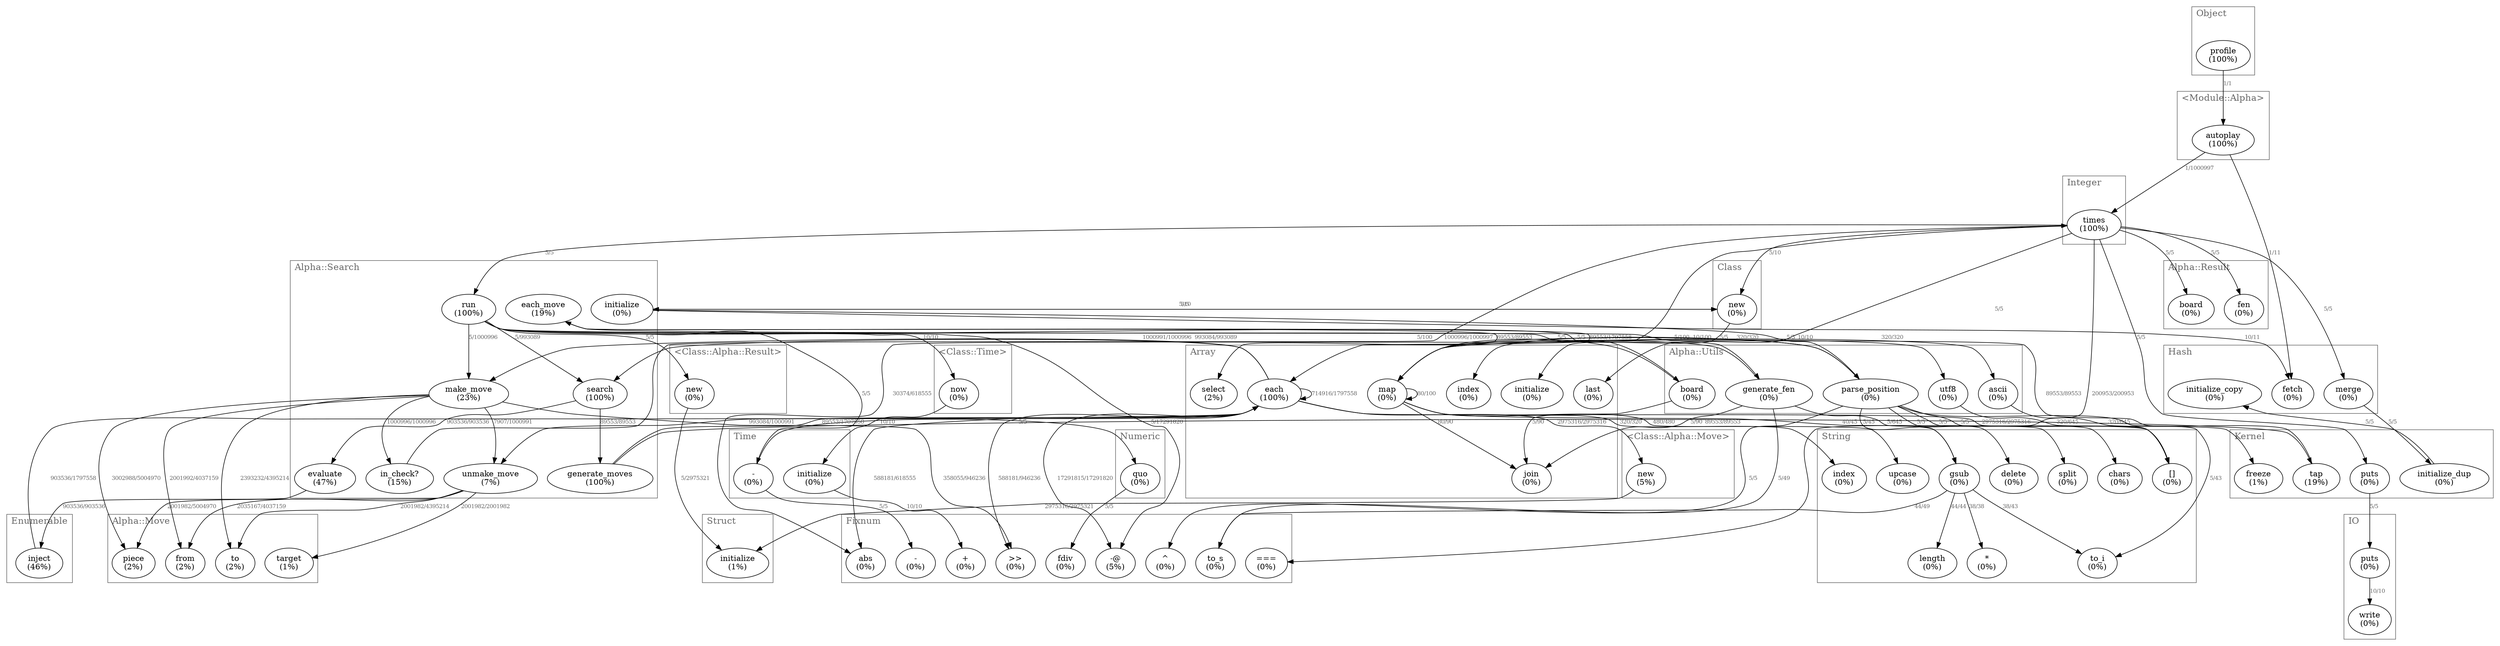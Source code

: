 digraph "Profile" {
labelloc=t;
labeljust=l;
subgraph "Thread 70111025428980" {
70111025328660 [label="profile\n(100%)"];
70111025328660 -> 70111025328600 [label="1/1" fontsize=10 fontcolor="#666666"];
70111025328600 [label="autoplay\n(100%)"];
70111025328600 -> 70111025328400 [label="1/1000997" fontsize=10 fontcolor="#666666"];
70111025328600 -> 70111025328420 [label="1/11" fontsize=10 fontcolor="#666666"];
70111025328400 [label="times\n(100%)"];
70111025328400 -> 70111025327620 [label="5/5" fontsize=10 fontcolor="#666666"];
70111025328400 -> 70111025326780 [label="200953/200953" fontsize=10 fontcolor="#666666"];
70111025328400 -> 70111025327180 [label="30374/618555" fontsize=10 fontcolor="#666666"];
70111025328400 -> 70111025328120 [label="5/10" fontsize=10 fontcolor="#666666"];
70111025328400 -> 70111025326220 [label="5/5" fontsize=10 fontcolor="#666666"];
70111025328400 -> 70111025328260 [label="5/5" fontsize=10 fontcolor="#666666"];
70111025328400 -> 70111025326120 [label="5/5" fontsize=10 fontcolor="#666666"];
70111025328400 -> 70111025328340 [label="5/5" fontsize=10 fontcolor="#666666"];
70111025328400 -> 70111025326240 [label="5/5" fontsize=10 fontcolor="#666666"];
70111025327620 [label="run\n(100%)"];
70111025327620 -> 70111025327500 [label="5/993089" fontsize=10 fontcolor="#666666"];
70111025327620 -> 70111025326720 [label="5/5" fontsize=10 fontcolor="#666666"];
70111025327620 -> 70111025326360 [label="5/5" fontsize=10 fontcolor="#666666"];
70111025327620 -> 70111025327600 [label="10/10" fontsize=10 fontcolor="#666666"];
70111025327620 -> 70111025327140 [label="5/1000996" fontsize=10 fontcolor="#666666"];
70111025327620 -> 70111025326500 [label="5/5" fontsize=10 fontcolor="#666666"];
70111025327620 -> 70111025326280 [label="5/5" fontsize=10 fontcolor="#666666"];
70111025327620 -> 70111025327520 [label="5/17291820" fontsize=10 fontcolor="#666666"];
70111025327500 [label="search\n(100%)"];
70111025327500 -> 70111025327460 [label="89553/89553" fontsize=10 fontcolor="#666666"];
70111025327500 -> 70111025326960 [label="903536/903536" fontsize=10 fontcolor="#666666"];
70111025327460 [label="generate_moves\n(100%)"];
70111025327460 -> 70111025327380 [label="89553/1797558" fontsize=10 fontcolor="#666666"];
70111025327460 -> 70111025327440 [label="89553/89553" fontsize=10 fontcolor="#666666"];
70111025327380 [label="each\n(100%)"];
70111025327380 -> 70111025327500 [label="993084/993089" fontsize=10 fontcolor="#666666"];
70111025327380 -> 70111025327140 [label="1000991/1000996" fontsize=10 fontcolor="#666666"];
70111025327380 -> 70111025327380 [label="714916/1797558" fontsize=10 fontcolor="#666666"];
70111025327380 -> 70111025326840 [label="993084/1000991" fontsize=10 fontcolor="#666666"];
70111025327380 -> 70111025327340 [label="2975316/2975316" fontsize=10 fontcolor="#666666"];
70111025327380 -> 70111025327520 [label="17291815/17291820" fontsize=10 fontcolor="#666666"];
70111025327380 -> 70111025327300 [label="2975316/2975316" fontsize=10 fontcolor="#666666"];
70111025327380 -> 70111025327180 [label="588181/618555" fontsize=10 fontcolor="#666666"];
70111025327380 -> 70111025327260 [label="588181/946236" fontsize=10 fontcolor="#666666"];
70111025326960 [label="evaluate\n(47%)"];
70111025326960 -> 70111025326860 [label="903536/903536" fontsize=10 fontcolor="#666666"];
70111025326860 [label="inject\n(46%)"];
70111025326860 -> 70111025327380 [label="903536/1797558" fontsize=10 fontcolor="#666666"];
70111025327140 [label="make_move\n(23%)"];
70111025327140 -> 70111025327000 [label="1000996/1000996" fontsize=10 fontcolor="#666666"];
70111025327140 -> 70111025327120 [label="3002988/5004970" fontsize=10 fontcolor="#666666"];
70111025327140 -> 70111025327060 [label="2393232/4395214" fontsize=10 fontcolor="#666666"];
70111025327140 -> 70111025327020 [label="2001992/4037159" fontsize=10 fontcolor="#666666"];
70111025327140 -> 70111025327260 [label="358055/946236" fontsize=10 fontcolor="#666666"];
70111025327140 -> 70111025326840 [label="7907/1000991" fontsize=10 fontcolor="#666666"];
70111025327440 [label="tap\n(19%)"];
70111025327440 -> 70111025327420 [label="89553/89553" fontsize=10 fontcolor="#666666"];
70111025327420 [label="each_move\n(19%)"];
70111025327420 -> 70111025327380 [label="89553/1797558" fontsize=10 fontcolor="#666666"];
70111025327420 -> 70111025327400 [label="89553/89553" fontsize=10 fontcolor="#666666"];
70111025327000 [label="in_check?\n(15%)"];
70111025327000 -> 70111025328400 [label="1000996/1000997" fontsize=10 fontcolor="#666666"];
70111025326840 [label="unmake_move\n(7%)"];
70111025326840 -> 70111025327120 [label="2001982/5004970" fontsize=10 fontcolor="#666666"];
70111025326840 -> 70111025327020 [label="2035167/4037159" fontsize=10 fontcolor="#666666"];
70111025326840 -> 70111025327060 [label="2001982/4395214" fontsize=10 fontcolor="#666666"];
70111025326840 -> 70111025326820 [label="2001982/2001982" fontsize=10 fontcolor="#666666"];
70111025327340 [label="new\n(5%)"];
70111025327340 -> 70111025327320 [label="2975316/2975321" fontsize=10 fontcolor="#666666"];
70111025327520 [label="-@\n(5%)"];
70111025327120 [label="piece\n(2%)"];
70111025327400 [label="select\n(2%)"];
70111025327060 [label="to\n(2%)"];
70111025327020 [label="from\n(2%)"];
70111025327320 [label="initialize\n(1%)"];
70111025327300 [label="freeze\n(1%)"];
70111025326820 [label="target\n(1%)"];
70111025327260 [label=">>\n(0%)"];
70111025327180 [label="abs\n(0%)"];
70111025326780 [label="===\n(0%)"];
70111025327820 [label="map\n(0%)"];
70111025327820 -> 70111025327820 [label="80/100" fontsize=10 fontcolor="#666666"];
70111025327820 -> 70111025326700 [label="320/320" fontsize=10 fontcolor="#666666"];
70111025327820 -> 70111025326340 [label="320/320" fontsize=10 fontcolor="#666666"];
70111025327820 -> 70111025328000 [label="40/45" fontsize=10 fontcolor="#666666"];
70111025327820 -> 70111025327780 [label="480/480" fontsize=10 fontcolor="#666666"];
70111025327820 -> 70111025327740 [label="320/320" fontsize=10 fontcolor="#666666"];
70111025327820 -> 70111025326640 [label="80/90" fontsize=10 fontcolor="#666666"];
70111025328120 [label="new\n(0%)"];
70111025328120 -> 70111025328100 [label="5/5" fontsize=10 fontcolor="#666666"];
70111025328120 -> 70111025328080 [label="5/5" fontsize=10 fontcolor="#666666"];
70111025328100 [label="initialize\n(0%)"];
70111025328100 -> 70111025328040 [label="5/5" fontsize=10 fontcolor="#666666"];
70111025328100 -> 70111025328120 [label="5/10" fontsize=10 fontcolor="#666666"];
70111025328100 -> 70111025328420 [label="10/11" fontsize=10 fontcolor="#666666"];
70111025328040 [label="parse_position\n(0%)"];
70111025328040 -> 70111025327820 [label="10/100" fontsize=10 fontcolor="#666666"];
70111025328040 -> 70111025328000 [label="5/45" fontsize=10 fontcolor="#666666"];
70111025328040 -> 70111025327880 [label="5/5" fontsize=10 fontcolor="#666666"];
70111025328040 -> 70111025327920 [label="5/5" fontsize=10 fontcolor="#666666"];
70111025328040 -> 70111025328020 [label="5/5" fontsize=10 fontcolor="#666666"];
70111025328040 -> 70111025327720 [label="10/10" fontsize=10 fontcolor="#666666"];
70111025328040 -> 70111025327980 [label="5/43" fontsize=10 fontcolor="#666666"];
70111025328040 -> 70111025327700 [label="5/5" fontsize=10 fontcolor="#666666"];
70111025326720 [label="generate_fen\n(0%)"];
70111025326720 -> 70111025327820 [label="5/100" fontsize=10 fontcolor="#666666"];
70111025326720 -> 70111025326640 [label="5/90" fontsize=10 fontcolor="#666666"];
70111025326720 -> 70111025326660 [label="5/645" fontsize=10 fontcolor="#666666"];
70111025326720 -> 70111025326540 [label="5/49" fontsize=10 fontcolor="#666666"];
70111025326360 [label="board\n(0%)"];
70111025326360 -> 70111025327820 [label="5/100" fontsize=10 fontcolor="#666666"];
70111025326360 -> 70111025326640 [label="5/90" fontsize=10 fontcolor="#666666"];
70111025328000 [label="gsub\n(0%)"];
70111025328000 -> 70111025327980 [label="38/43" fontsize=10 fontcolor="#666666"];
70111025328000 -> 70111025326540 [label="44/49" fontsize=10 fontcolor="#666666"];
70111025328000 -> 70111025326600 [label="44/44" fontsize=10 fontcolor="#666666"];
70111025328000 -> 70111025327940 [label="38/38" fontsize=10 fontcolor="#666666"];
70111025326700 [label="ascii\n(0%)"];
70111025326700 -> 70111025326660 [label="320/645" fontsize=10 fontcolor="#666666"];
70111025326340 [label="utf8\n(0%)"];
70111025326340 -> 70111025326660 [label="320/645" fontsize=10 fontcolor="#666666"];
70111025326660 [label="[]\n(0%)"];
70111025327780 [label="upcase\n(0%)"];
70111025327600 [label="now\n(0%)"];
70111025327600 -> 70111025327580 [label="10/10" fontsize=10 fontcolor="#666666"];
70111025326220 [label="puts\n(0%)"];
70111025326220 -> 70111025326160 [label="5/5" fontsize=10 fontcolor="#666666"];
70111025326160 [label="puts\n(0%)"];
70111025326160 -> 70111025326140 [label="10/10" fontsize=10 fontcolor="#666666"];
70111025326140 [label="write\n(0%)"];
70111025327740 [label="index\n(0%)"];
70111025326640 [label="join\n(0%)"];
70111025327880 [label="chars\n(0%)"];
70111025328260 [label="merge\n(0%)"];
70111025328260 -> 70111025328240 [label="5/5" fontsize=10 fontcolor="#666666"];
70111025327980 [label="to_i\n(0%)"];
70111025326500 [label="-\n(0%)"];
70111025326500 -> 70111025326460 [label="5/5" fontsize=10 fontcolor="#666666"];
70111025326500 -> 70111025326480 [label="5/5" fontsize=10 fontcolor="#666666"];
70111025328240 [label="initialize_dup\n(0%)"];
70111025328240 -> 70111025328180 [label="5/5" fontsize=10 fontcolor="#666666"];
70111025326540 [label="to_s\n(0%)"];
70111025327580 [label="initialize\n(0%)"];
70111025327580 -> 70111025327540 [label="10/10" fontsize=10 fontcolor="#666666"];
70111025327920 [label="delete\n(0%)"];
70111025328020 [label="split\n(0%)"];
70111025326600 [label="length\n(0%)"];
70111025327940 [label="*\n(0%)"];
70111025326280 [label="new\n(0%)"];
70111025326280 -> 70111025327320 [label="5/2975321" fontsize=10 fontcolor="#666666"];
70111025327720 [label="index\n(0%)"];
70111025328180 [label="initialize_copy\n(0%)"];
70111025326460 [label="quo\n(0%)"];
70111025326460 -> 70111025326400 [label="5/5" fontsize=10 fontcolor="#666666"];
70111025328420 [label="fetch\n(0%)"];
70111025326120 [label="fen\n(0%)"];
70111025328080 [label="initialize\n(0%)"];
70111025326400 [label="fdiv\n(0%)"];
70111025327540 [label="+\n(0%)"];
70111025328340 [label="last\n(0%)"];
70111025326480 [label="-\n(0%)"];
70111025327700 [label="^\n(0%)"];
70111025326240 [label="board\n(0%)"];
}
subgraph cluster_70111026641480 {
label = "Object";
fontcolor = "#666666";
fontsize = 16;
color = "#666666";
70111025328660;
}
subgraph cluster_70111026641340 {
label = "<Module::Alpha>";
fontcolor = "#666666";
fontsize = 16;
color = "#666666";
70111025328600;
}
subgraph cluster_70111026641200 {
label = "Hash";
fontcolor = "#666666";
fontsize = 16;
color = "#666666";
70111025328420;
70111025328260;
70111025328180;
}
subgraph cluster_70111026641080 {
label = "Integer";
fontcolor = "#666666";
fontsize = 16;
color = "#666666";
70111025328400;
}
subgraph cluster_70111026640960 {
label = "Array";
fontcolor = "#666666";
fontsize = 16;
color = "#666666";
70111025328340;
70111025328080;
70111025327820;
70111025327720;
70111025327400;
70111025327380;
70111025326640;
}
subgraph cluster_70111026640760 {
label = "Kernel";
fontcolor = "#666666";
fontsize = 16;
color = "#666666";
70111025328240;
70111025327440;
70111025327300;
70111025326220;
}
subgraph cluster_70111026640560 {
label = "Class";
fontcolor = "#666666";
fontsize = 16;
color = "#666666";
70111025328120;
}
subgraph cluster_70111026640440 {
label = "Alpha::Search";
fontcolor = "#666666";
fontsize = 16;
color = "#666666";
70111025328100;
70111025327620;
70111025327500;
70111025327460;
70111025327420;
70111025327140;
70111025327000;
70111025326960;
70111025326840;
}
subgraph cluster_70111026640240 {
label = "Alpha::Utils";
fontcolor = "#666666";
fontsize = 16;
color = "#666666";
70111025328040;
70111025326720;
70111025326700;
70111025326360;
70111025326340;
}
subgraph cluster_70111026640120 {
label = "String";
fontcolor = "#666666";
fontsize = 16;
color = "#666666";
70111025328020;
70111025328000;
70111025327980;
70111025327940;
70111025327920;
70111025327880;
70111025327780;
70111025327740;
70111025326660;
70111025326600;
}
subgraph cluster_70111026639280 {
label = "Fixnum";
fontcolor = "#666666";
fontsize = 16;
color = "#666666";
70111025327700;
70111025327540;
70111025327520;
70111025327260;
70111025327180;
70111025326780;
70111025326540;
70111025326480;
70111025326400;
}
subgraph cluster_70111026639060 {
label = "<Class::Time>";
fontcolor = "#666666";
fontsize = 16;
color = "#666666";
70111025327600;
}
subgraph cluster_70111026638920 {
label = "Time";
fontcolor = "#666666";
fontsize = 16;
color = "#666666";
70111025327580;
70111025326500;
}
subgraph cluster_70111026638140 {
label = "<Class::Alpha::Move>";
fontcolor = "#666666";
fontsize = 16;
color = "#666666";
70111025327340;
}
subgraph cluster_70111026638000 {
label = "Struct";
fontcolor = "#666666";
fontsize = 16;
color = "#666666";
70111025327320;
}
subgraph cluster_70111026637560 {
label = "Alpha::Move";
fontcolor = "#666666";
fontsize = 16;
color = "#666666";
70111025327120;
70111025327060;
70111025327020;
70111025326820;
}
subgraph cluster_70111026637120 {
label = "Enumerable";
fontcolor = "#666666";
fontsize = 16;
color = "#666666";
70111025326860;
}
subgraph cluster_70111026635300 {
label = "Numeric";
fontcolor = "#666666";
fontsize = 16;
color = "#666666";
70111025326460;
}
subgraph cluster_70111026634920 {
label = "<Class::Alpha::Result>";
fontcolor = "#666666";
fontsize = 16;
color = "#666666";
70111025326280;
}
subgraph cluster_70111026634780 {
label = "Alpha::Result";
fontcolor = "#666666";
fontsize = 16;
color = "#666666";
70111025326240;
70111025326120;
}
subgraph cluster_70111026528040 {
label = "IO";
fontcolor = "#666666";
fontsize = 16;
color = "#666666";
70111025326160;
70111025326140;
}
}
